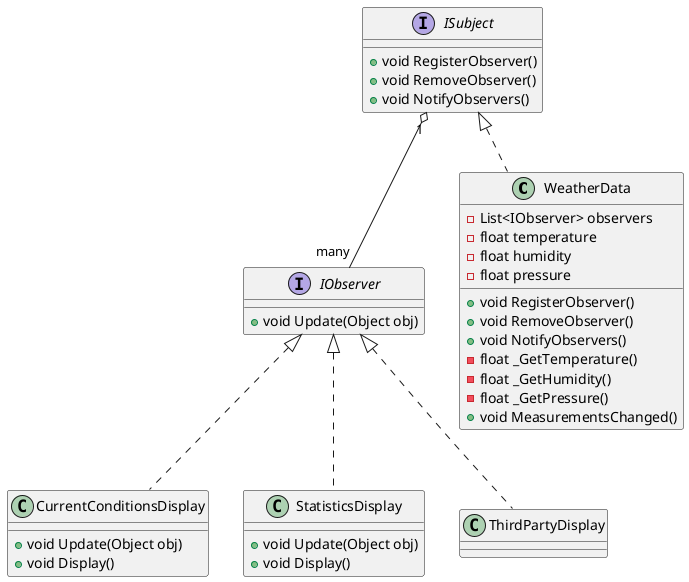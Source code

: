 @startuml

WeatherData .up.|> ISubject

CurrentConditionsDisplay .up.|> IObserver
StatisticsDisplay .up.|> IObserver
ThirdPartyDisplay .up.|> IObserver

IObserver "many" -up-o "1" ISubject

interface ISubject {
    + void RegisterObserver()
    + void RemoveObserver()
    + void NotifyObservers()
}

class WeatherData {
    - List<IObserver> observers
    - float temperature
    - float humidity
    - float pressure
    + void RegisterObserver()
    + void RemoveObserver()
    + void NotifyObservers()
    - float _GetTemperature()
    - float _GetHumidity()
    - float _GetPressure()
    + void MeasurementsChanged()
}

interface IObserver {
    + void Update(Object obj)
}

class CurrentConditionsDisplay {
    + void Update(Object obj)
    + void Display()
}

class StatisticsDisplay {
    + void Update(Object obj)
    + void Display()
}
@enduml